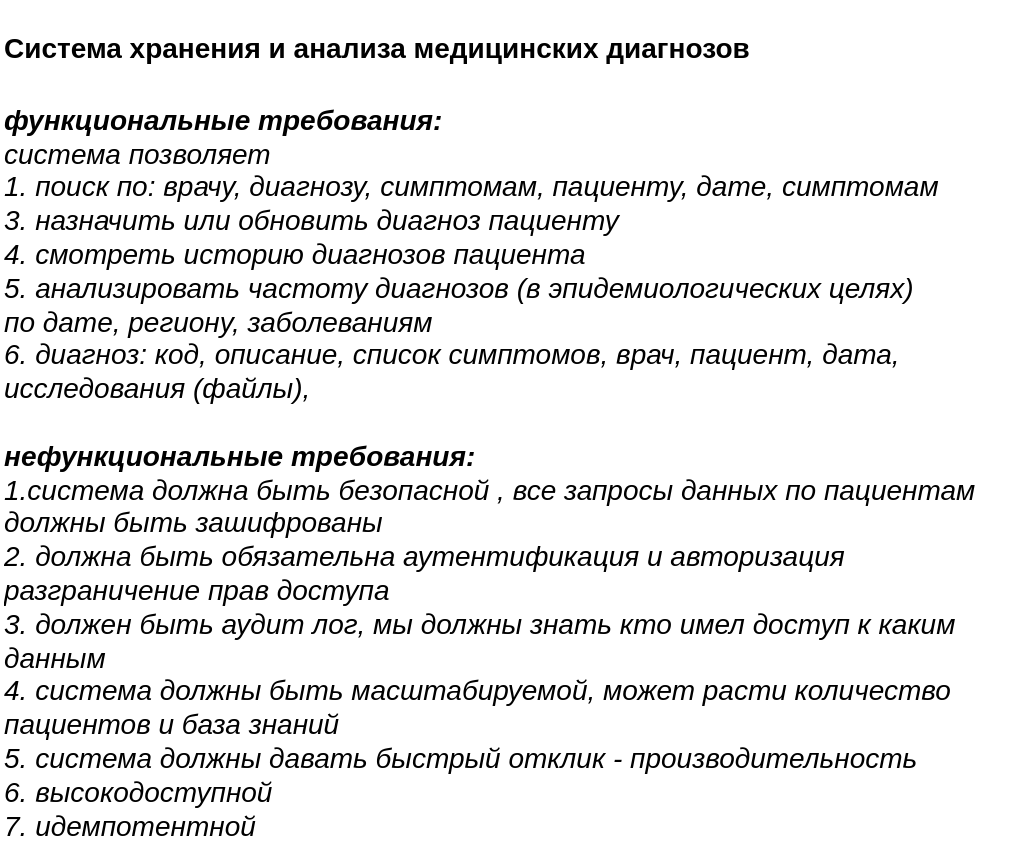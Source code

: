 <mxfile version="27.0.6">
  <diagram name="Страница — 1" id="KAR004LaqVspFvvK4Tb5">
    <mxGraphModel dx="925" dy="531" grid="1" gridSize="10" guides="1" tooltips="1" connect="1" arrows="1" fold="1" page="1" pageScale="1" pageWidth="827" pageHeight="1169" math="0" shadow="0">
      <root>
        <mxCell id="0" />
        <mxCell id="1" parent="0" />
        <mxCell id="GHYVMH2Ct-bDU34uyofi-1" value="&lt;h1 style=&quot;margin-top: 0px;&quot;&gt;&lt;span style=&quot;background-color: transparent; color: light-dark(rgb(0, 0, 0), rgb(255, 255, 255));&quot;&gt;&lt;font style=&quot;font-size: 14px;&quot;&gt;Система хранения и анализа медицинских диагнозов&amp;nbsp;&lt;/font&gt;&lt;/span&gt;&lt;/h1&gt;&lt;div&gt;&lt;span style=&quot;font-size: 14px;&quot;&gt;&lt;i&gt;&lt;b&gt;функциональные требования:&lt;/b&gt;&lt;br&gt;система позволяет&lt;/i&gt;&lt;/span&gt;&lt;/div&gt;&lt;div&gt;&lt;i style=&quot;font-size: 14px; background-color: transparent; color: light-dark(rgb(0, 0, 0), rgb(255, 255, 255));&quot;&gt;1. поиск по: врачу, диагнозу, &lt;/i&gt;&lt;i style=&quot;font-size: 14px; background-color: transparent; color: light-dark(rgb(0, 0, 0), rgb(255, 255, 255));&quot;&gt;симптомам, пациенту, дате, симптомам&lt;/i&gt;&lt;/div&gt;&lt;div&gt;&lt;span style=&quot;font-size: 14px;&quot;&gt;&lt;i&gt;3. назначить или обновить диагноз пациенту&lt;/i&gt;&lt;/span&gt;&lt;/div&gt;&lt;div&gt;&lt;span style=&quot;font-size: 14px;&quot;&gt;&lt;i&gt;4. смотреть историю диагнозов пациента&lt;/i&gt;&lt;/span&gt;&lt;/div&gt;&lt;div&gt;&lt;span style=&quot;font-size: 14px;&quot;&gt;&lt;i&gt;5. анализировать частоту диагнозов (в эпидемиологических целях)&lt;/i&gt;&lt;/span&gt;&lt;/div&gt;&lt;div&gt;&lt;span style=&quot;font-size: 14px;&quot;&gt;&lt;i&gt;по дате, региону, заболеваниям&lt;/i&gt;&lt;/span&gt;&lt;/div&gt;&lt;div&gt;&lt;span style=&quot;font-size: 14px;&quot;&gt;&lt;i&gt;6. диагноз: код, описание, список симптомов, врач, пациент, дата, исследования (файлы),&amp;nbsp;&lt;/i&gt;&lt;/span&gt;&lt;/div&gt;&lt;div&gt;&lt;span style=&quot;font-size: 14px;&quot;&gt;&lt;b&gt;&lt;br&gt;&lt;/b&gt;&lt;/span&gt;&lt;/div&gt;&lt;div&gt;&lt;span style=&quot;font-size: 14px;&quot;&gt;&lt;b&gt;&lt;i&gt;нефункциональные требования:&lt;/i&gt;&lt;/b&gt;&lt;/span&gt;&lt;/div&gt;&lt;div&gt;&lt;span style=&quot;font-size: 14px;&quot;&gt;&lt;i style=&quot;&quot;&gt;1.система должна быть безопасной , все запросы данных по пациентам должны быть зашифрованы&lt;/i&gt;&lt;/span&gt;&lt;/div&gt;&lt;div&gt;&lt;span style=&quot;font-size: 14px;&quot;&gt;&lt;i style=&quot;&quot;&gt;2. должна быть обязательна аутентификация и авторизация&amp;nbsp;&lt;/i&gt;&lt;/span&gt;&lt;/div&gt;&lt;div&gt;&lt;span style=&quot;font-size: 14px;&quot;&gt;&lt;i style=&quot;&quot;&gt;разграничение прав доступа&lt;/i&gt;&lt;/span&gt;&lt;/div&gt;&lt;div&gt;&lt;span style=&quot;font-size: 14px;&quot;&gt;&lt;i style=&quot;&quot;&gt;3. должен быть аудит лог, мы должны знать кто имел доступ к каким данным&lt;/i&gt;&lt;/span&gt;&lt;/div&gt;&lt;div&gt;&lt;span style=&quot;font-size: 14px;&quot;&gt;&lt;i style=&quot;&quot;&gt;4. система должны быть масштабируемой, может расти количество пациентов и база знаний&lt;br&gt;5. система должны давать быстрый отклик - производительность&lt;/i&gt;&lt;/span&gt;&lt;/div&gt;&lt;div&gt;&lt;span style=&quot;font-size: 14px;&quot;&gt;&lt;i style=&quot;&quot;&gt;6. высокодоступной&amp;nbsp;&lt;/i&gt;&lt;/span&gt;&lt;/div&gt;&lt;div&gt;&lt;span style=&quot;font-size: 14px;&quot;&gt;&lt;i style=&quot;&quot;&gt;7. идемпотентной&lt;/i&gt;&lt;/span&gt;&lt;/div&gt;" style="text;html=1;whiteSpace=wrap;overflow=hidden;rounded=0;" parent="1" vertex="1">
          <mxGeometry x="40" y="10" width="510" height="420" as="geometry" />
        </mxCell>
      </root>
    </mxGraphModel>
  </diagram>
</mxfile>
